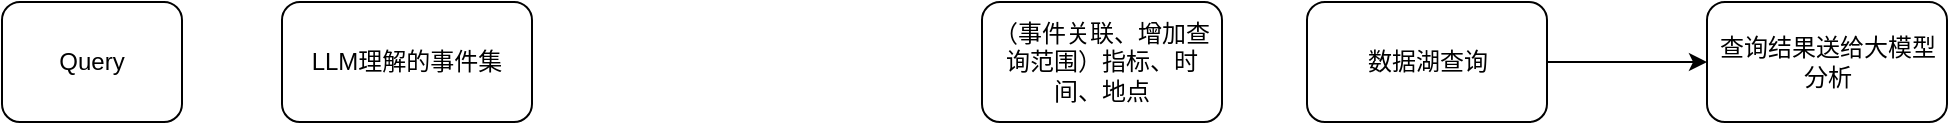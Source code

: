 <mxfile version="21.6.9" type="github">
  <diagram name="第 1 页" id="gNK5m4l3bMAqwkd_NIeU">
    <mxGraphModel dx="1222" dy="725" grid="1" gridSize="10" guides="1" tooltips="1" connect="1" arrows="1" fold="1" page="1" pageScale="1" pageWidth="827" pageHeight="1169" math="0" shadow="0">
      <root>
        <mxCell id="0" />
        <mxCell id="1" parent="0" />
        <mxCell id="WVM6WrKOS19sIysvP3dc-1" value="Query" style="rounded=1;whiteSpace=wrap;html=1;" parent="1" vertex="1">
          <mxGeometry x="40" y="300" width="90" height="60" as="geometry" />
        </mxCell>
        <mxCell id="WVM6WrKOS19sIysvP3dc-2" value="（事件关联、增加查询范围）指标、时间、地点" style="whiteSpace=wrap;html=1;rounded=1;" parent="1" vertex="1">
          <mxGeometry x="530" y="300" width="120" height="60" as="geometry" />
        </mxCell>
        <mxCell id="WVM6WrKOS19sIysvP3dc-4" value="LLM理解的事件集" style="whiteSpace=wrap;html=1;rounded=1;" parent="1" vertex="1">
          <mxGeometry x="180" y="300" width="125" height="60" as="geometry" />
        </mxCell>
        <mxCell id="WVM6WrKOS19sIysvP3dc-9" value="" style="edgeStyle=orthogonalEdgeStyle;rounded=0;orthogonalLoop=1;jettySize=auto;html=1;" parent="1" source="WVM6WrKOS19sIysvP3dc-6" target="WVM6WrKOS19sIysvP3dc-8" edge="1">
          <mxGeometry relative="1" as="geometry" />
        </mxCell>
        <mxCell id="WVM6WrKOS19sIysvP3dc-6" value="数据湖查询" style="whiteSpace=wrap;html=1;rounded=1;" parent="1" vertex="1">
          <mxGeometry x="692.5" y="300" width="120" height="60" as="geometry" />
        </mxCell>
        <mxCell id="WVM6WrKOS19sIysvP3dc-8" value="查询结果送给大模型分析" style="whiteSpace=wrap;html=1;rounded=1;" parent="1" vertex="1">
          <mxGeometry x="892.5" y="300" width="120" height="60" as="geometry" />
        </mxCell>
      </root>
    </mxGraphModel>
  </diagram>
</mxfile>
